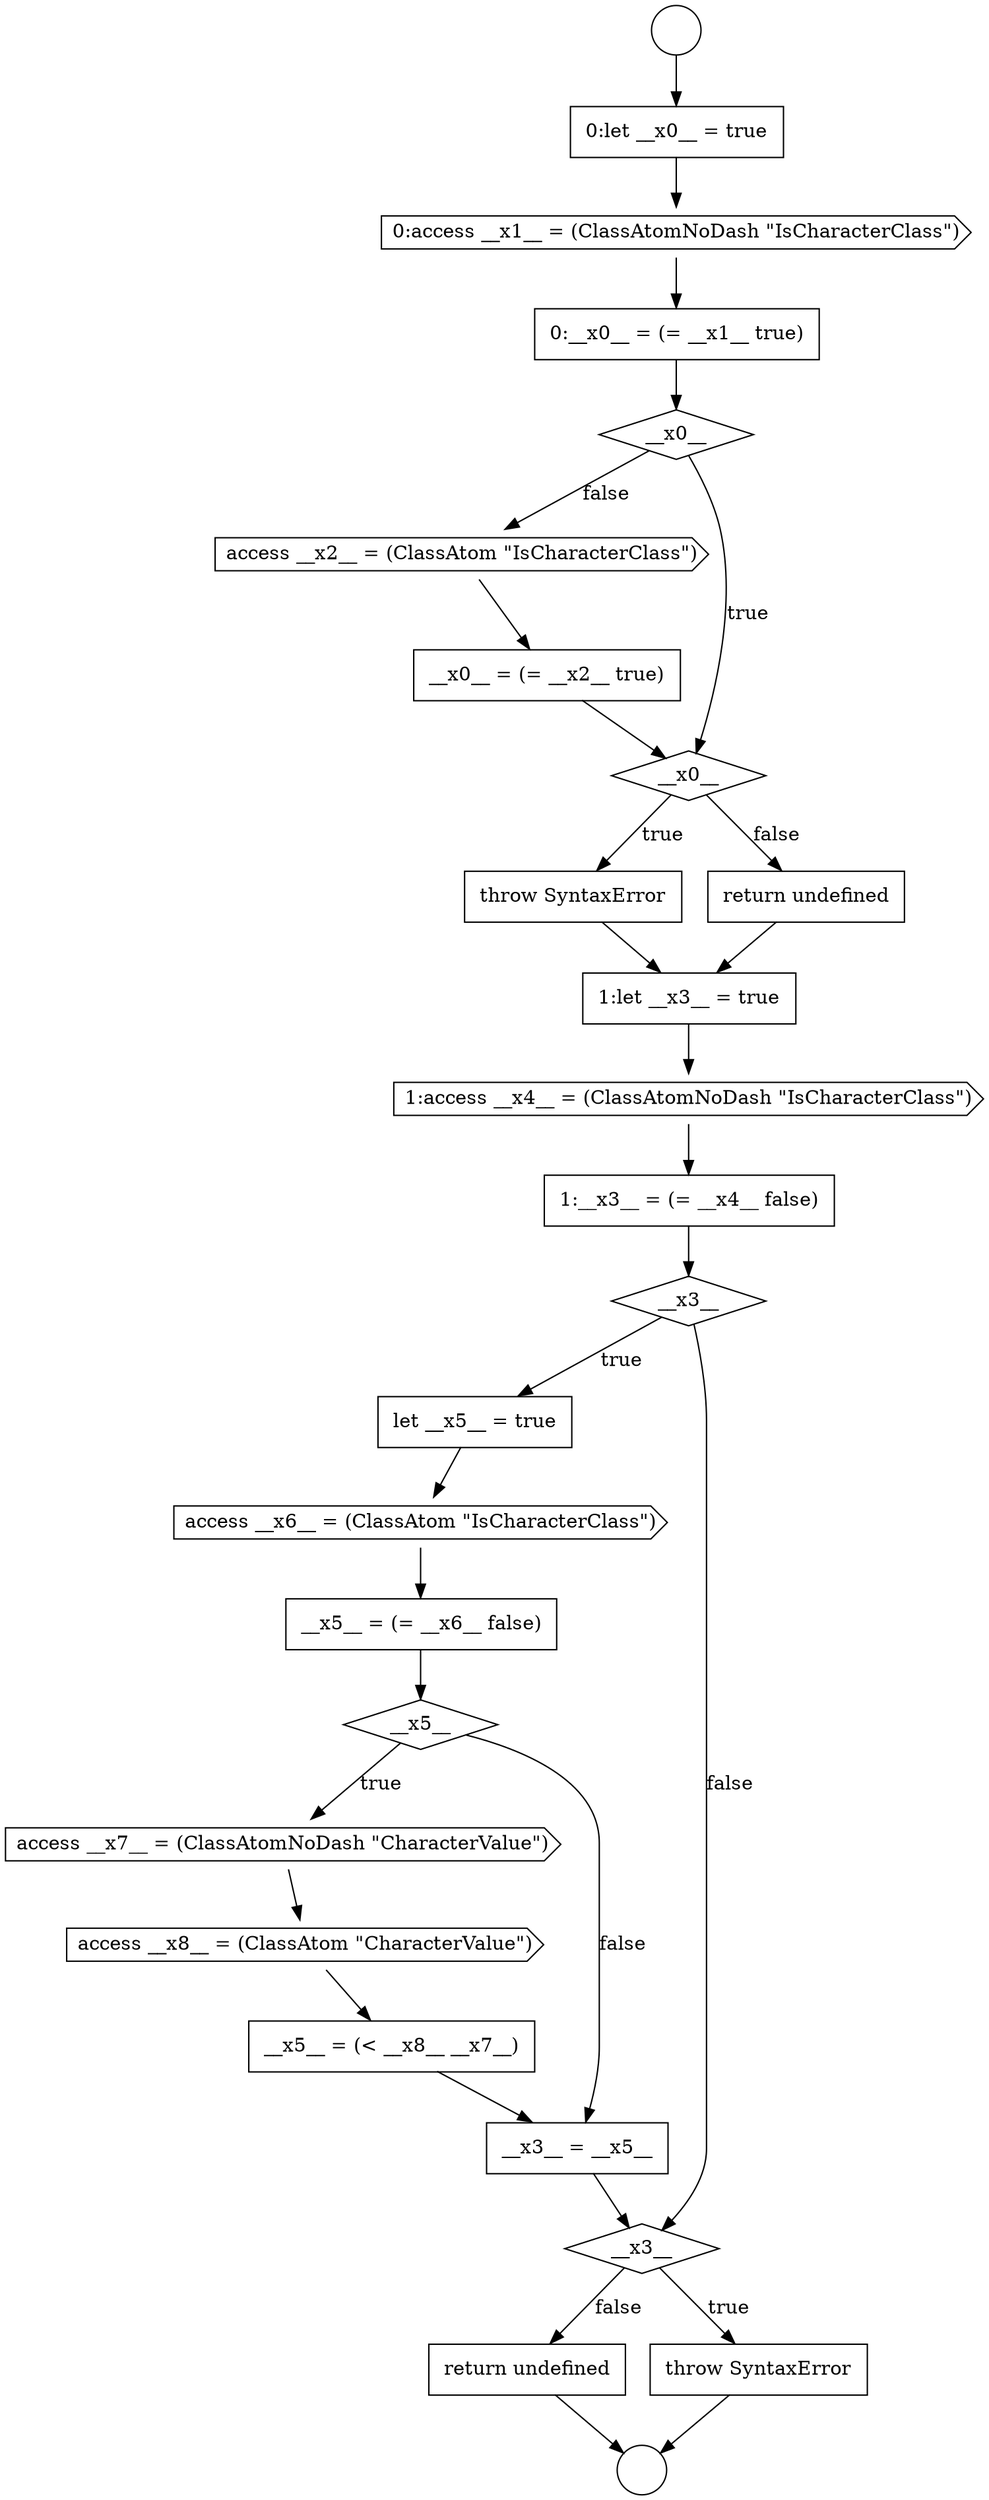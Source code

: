 digraph {
  node20095 [shape=cds, label=<<font color="black">access __x7__ = (ClassAtomNoDash &quot;CharacterValue&quot;)</font>> color="black" fillcolor="white" style=filled]
  node20081 [shape=diamond, label=<<font color="black">__x0__</font>> color="black" fillcolor="white" style=filled]
  node20088 [shape=cds, label=<<font color="black">1:access __x4__ = (ClassAtomNoDash &quot;IsCharacterClass&quot;)</font>> color="black" fillcolor="white" style=filled]
  node20078 [shape=none, margin=0, label=<<font color="black">
    <table border="0" cellborder="1" cellspacing="0" cellpadding="10">
      <tr><td align="left">0:let __x0__ = true</td></tr>
    </table>
  </font>> color="black" fillcolor="white" style=filled]
  node20098 [shape=none, margin=0, label=<<font color="black">
    <table border="0" cellborder="1" cellspacing="0" cellpadding="10">
      <tr><td align="left">__x3__ = __x5__</td></tr>
    </table>
  </font>> color="black" fillcolor="white" style=filled]
  node20091 [shape=none, margin=0, label=<<font color="black">
    <table border="0" cellborder="1" cellspacing="0" cellpadding="10">
      <tr><td align="left">let __x5__ = true</td></tr>
    </table>
  </font>> color="black" fillcolor="white" style=filled]
  node20085 [shape=none, margin=0, label=<<font color="black">
    <table border="0" cellborder="1" cellspacing="0" cellpadding="10">
      <tr><td align="left">throw SyntaxError</td></tr>
    </table>
  </font>> color="black" fillcolor="white" style=filled]
  node20101 [shape=none, margin=0, label=<<font color="black">
    <table border="0" cellborder="1" cellspacing="0" cellpadding="10">
      <tr><td align="left">return undefined</td></tr>
    </table>
  </font>> color="black" fillcolor="white" style=filled]
  node20092 [shape=cds, label=<<font color="black">access __x6__ = (ClassAtom &quot;IsCharacterClass&quot;)</font>> color="black" fillcolor="white" style=filled]
  node20097 [shape=none, margin=0, label=<<font color="black">
    <table border="0" cellborder="1" cellspacing="0" cellpadding="10">
      <tr><td align="left">__x5__ = (&lt; __x8__ __x7__)</td></tr>
    </table>
  </font>> color="black" fillcolor="white" style=filled]
  node20096 [shape=cds, label=<<font color="black">access __x8__ = (ClassAtom &quot;CharacterValue&quot;)</font>> color="black" fillcolor="white" style=filled]
  node20083 [shape=none, margin=0, label=<<font color="black">
    <table border="0" cellborder="1" cellspacing="0" cellpadding="10">
      <tr><td align="left">__x0__ = (= __x2__ true)</td></tr>
    </table>
  </font>> color="black" fillcolor="white" style=filled]
  node20093 [shape=none, margin=0, label=<<font color="black">
    <table border="0" cellborder="1" cellspacing="0" cellpadding="10">
      <tr><td align="left">__x5__ = (= __x6__ false)</td></tr>
    </table>
  </font>> color="black" fillcolor="white" style=filled]
  node20089 [shape=none, margin=0, label=<<font color="black">
    <table border="0" cellborder="1" cellspacing="0" cellpadding="10">
      <tr><td align="left">1:__x3__ = (= __x4__ false)</td></tr>
    </table>
  </font>> color="black" fillcolor="white" style=filled]
  node20080 [shape=none, margin=0, label=<<font color="black">
    <table border="0" cellborder="1" cellspacing="0" cellpadding="10">
      <tr><td align="left">0:__x0__ = (= __x1__ true)</td></tr>
    </table>
  </font>> color="black" fillcolor="white" style=filled]
  node20077 [shape=circle label=" " color="black" fillcolor="white" style=filled]
  node20082 [shape=cds, label=<<font color="black">access __x2__ = (ClassAtom &quot;IsCharacterClass&quot;)</font>> color="black" fillcolor="white" style=filled]
  node20094 [shape=diamond, label=<<font color="black">__x5__</font>> color="black" fillcolor="white" style=filled]
  node20090 [shape=diamond, label=<<font color="black">__x3__</font>> color="black" fillcolor="white" style=filled]
  node20099 [shape=diamond, label=<<font color="black">__x3__</font>> color="black" fillcolor="white" style=filled]
  node20086 [shape=none, margin=0, label=<<font color="black">
    <table border="0" cellborder="1" cellspacing="0" cellpadding="10">
      <tr><td align="left">return undefined</td></tr>
    </table>
  </font>> color="black" fillcolor="white" style=filled]
  node20084 [shape=diamond, label=<<font color="black">__x0__</font>> color="black" fillcolor="white" style=filled]
  node20079 [shape=cds, label=<<font color="black">0:access __x1__ = (ClassAtomNoDash &quot;IsCharacterClass&quot;)</font>> color="black" fillcolor="white" style=filled]
  node20076 [shape=circle label=" " color="black" fillcolor="white" style=filled]
  node20100 [shape=none, margin=0, label=<<font color="black">
    <table border="0" cellborder="1" cellspacing="0" cellpadding="10">
      <tr><td align="left">throw SyntaxError</td></tr>
    </table>
  </font>> color="black" fillcolor="white" style=filled]
  node20087 [shape=none, margin=0, label=<<font color="black">
    <table border="0" cellborder="1" cellspacing="0" cellpadding="10">
      <tr><td align="left">1:let __x3__ = true</td></tr>
    </table>
  </font>> color="black" fillcolor="white" style=filled]
  node20101 -> node20077 [ color="black"]
  node20093 -> node20094 [ color="black"]
  node20085 -> node20087 [ color="black"]
  node20096 -> node20097 [ color="black"]
  node20076 -> node20078 [ color="black"]
  node20100 -> node20077 [ color="black"]
  node20090 -> node20091 [label=<<font color="black">true</font>> color="black"]
  node20090 -> node20099 [label=<<font color="black">false</font>> color="black"]
  node20084 -> node20085 [label=<<font color="black">true</font>> color="black"]
  node20084 -> node20086 [label=<<font color="black">false</font>> color="black"]
  node20091 -> node20092 [ color="black"]
  node20078 -> node20079 [ color="black"]
  node20081 -> node20084 [label=<<font color="black">true</font>> color="black"]
  node20081 -> node20082 [label=<<font color="black">false</font>> color="black"]
  node20092 -> node20093 [ color="black"]
  node20099 -> node20100 [label=<<font color="black">true</font>> color="black"]
  node20099 -> node20101 [label=<<font color="black">false</font>> color="black"]
  node20086 -> node20087 [ color="black"]
  node20094 -> node20095 [label=<<font color="black">true</font>> color="black"]
  node20094 -> node20098 [label=<<font color="black">false</font>> color="black"]
  node20088 -> node20089 [ color="black"]
  node20095 -> node20096 [ color="black"]
  node20083 -> node20084 [ color="black"]
  node20082 -> node20083 [ color="black"]
  node20079 -> node20080 [ color="black"]
  node20097 -> node20098 [ color="black"]
  node20087 -> node20088 [ color="black"]
  node20089 -> node20090 [ color="black"]
  node20098 -> node20099 [ color="black"]
  node20080 -> node20081 [ color="black"]
}
